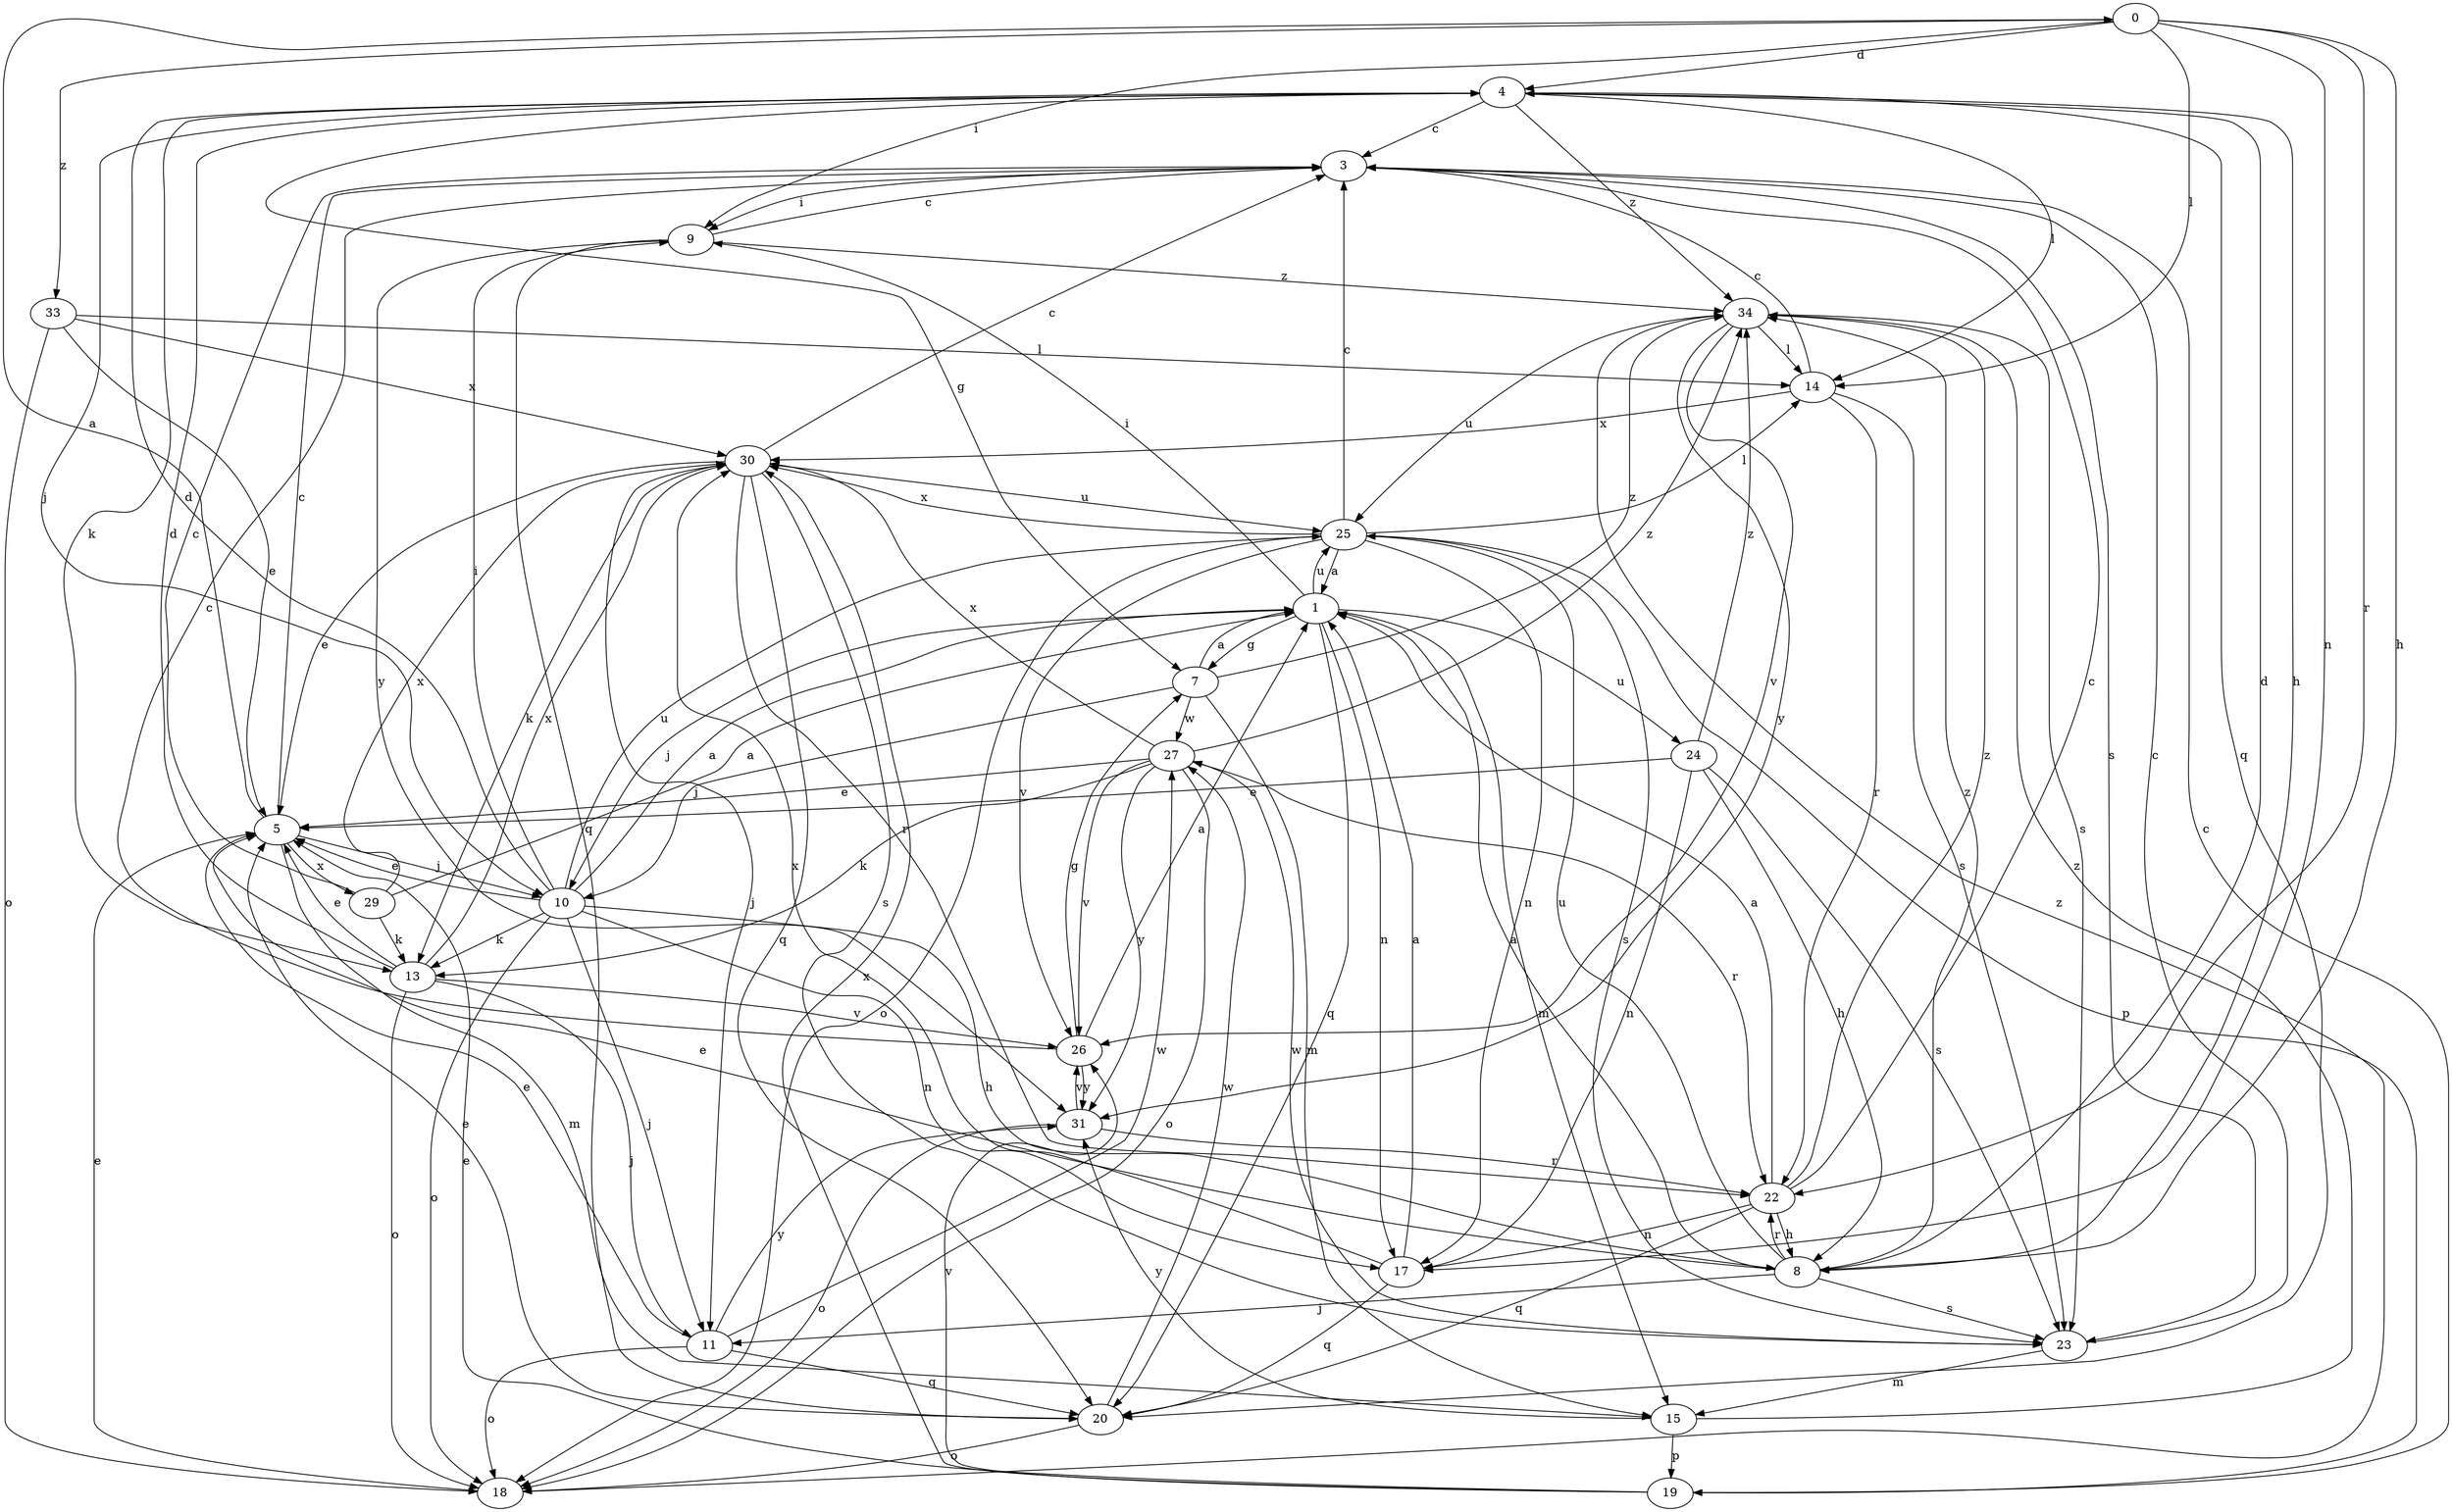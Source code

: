 strict digraph  {
0;
1;
3;
4;
5;
7;
8;
9;
10;
11;
13;
14;
15;
17;
18;
19;
20;
22;
23;
24;
25;
26;
27;
29;
30;
31;
33;
34;
0 -> 4  [label=d];
0 -> 8  [label=h];
0 -> 9  [label=i];
0 -> 14  [label=l];
0 -> 17  [label=n];
0 -> 22  [label=r];
0 -> 33  [label=z];
1 -> 7  [label=g];
1 -> 9  [label=i];
1 -> 10  [label=j];
1 -> 15  [label=m];
1 -> 17  [label=n];
1 -> 20  [label=q];
1 -> 24  [label=u];
1 -> 25  [label=u];
3 -> 9  [label=i];
3 -> 23  [label=s];
4 -> 3  [label=c];
4 -> 7  [label=g];
4 -> 8  [label=h];
4 -> 10  [label=j];
4 -> 13  [label=k];
4 -> 14  [label=l];
4 -> 20  [label=q];
4 -> 34  [label=z];
5 -> 0  [label=a];
5 -> 3  [label=c];
5 -> 10  [label=j];
5 -> 15  [label=m];
5 -> 29  [label=x];
7 -> 1  [label=a];
7 -> 10  [label=j];
7 -> 15  [label=m];
7 -> 27  [label=w];
7 -> 34  [label=z];
8 -> 1  [label=a];
8 -> 4  [label=d];
8 -> 5  [label=e];
8 -> 11  [label=j];
8 -> 22  [label=r];
8 -> 23  [label=s];
8 -> 25  [label=u];
8 -> 34  [label=z];
9 -> 3  [label=c];
9 -> 20  [label=q];
9 -> 31  [label=y];
9 -> 34  [label=z];
10 -> 1  [label=a];
10 -> 4  [label=d];
10 -> 5  [label=e];
10 -> 8  [label=h];
10 -> 9  [label=i];
10 -> 11  [label=j];
10 -> 13  [label=k];
10 -> 17  [label=n];
10 -> 18  [label=o];
10 -> 25  [label=u];
11 -> 5  [label=e];
11 -> 18  [label=o];
11 -> 20  [label=q];
11 -> 27  [label=w];
11 -> 31  [label=y];
13 -> 4  [label=d];
13 -> 5  [label=e];
13 -> 11  [label=j];
13 -> 18  [label=o];
13 -> 26  [label=v];
13 -> 30  [label=x];
14 -> 3  [label=c];
14 -> 22  [label=r];
14 -> 23  [label=s];
14 -> 30  [label=x];
15 -> 19  [label=p];
15 -> 31  [label=y];
15 -> 34  [label=z];
17 -> 1  [label=a];
17 -> 20  [label=q];
17 -> 30  [label=x];
18 -> 5  [label=e];
18 -> 34  [label=z];
19 -> 3  [label=c];
19 -> 5  [label=e];
19 -> 26  [label=v];
19 -> 30  [label=x];
20 -> 5  [label=e];
20 -> 18  [label=o];
20 -> 27  [label=w];
22 -> 1  [label=a];
22 -> 3  [label=c];
22 -> 8  [label=h];
22 -> 17  [label=n];
22 -> 20  [label=q];
22 -> 34  [label=z];
23 -> 3  [label=c];
23 -> 15  [label=m];
23 -> 27  [label=w];
24 -> 5  [label=e];
24 -> 8  [label=h];
24 -> 17  [label=n];
24 -> 23  [label=s];
24 -> 34  [label=z];
25 -> 1  [label=a];
25 -> 3  [label=c];
25 -> 14  [label=l];
25 -> 17  [label=n];
25 -> 18  [label=o];
25 -> 19  [label=p];
25 -> 23  [label=s];
25 -> 26  [label=v];
25 -> 30  [label=x];
26 -> 1  [label=a];
26 -> 3  [label=c];
26 -> 7  [label=g];
26 -> 31  [label=y];
27 -> 5  [label=e];
27 -> 13  [label=k];
27 -> 18  [label=o];
27 -> 22  [label=r];
27 -> 26  [label=v];
27 -> 30  [label=x];
27 -> 31  [label=y];
27 -> 34  [label=z];
29 -> 1  [label=a];
29 -> 3  [label=c];
29 -> 13  [label=k];
29 -> 30  [label=x];
30 -> 3  [label=c];
30 -> 5  [label=e];
30 -> 11  [label=j];
30 -> 13  [label=k];
30 -> 20  [label=q];
30 -> 22  [label=r];
30 -> 23  [label=s];
30 -> 25  [label=u];
31 -> 18  [label=o];
31 -> 22  [label=r];
31 -> 26  [label=v];
33 -> 5  [label=e];
33 -> 14  [label=l];
33 -> 18  [label=o];
33 -> 30  [label=x];
34 -> 14  [label=l];
34 -> 23  [label=s];
34 -> 25  [label=u];
34 -> 26  [label=v];
34 -> 31  [label=y];
}
